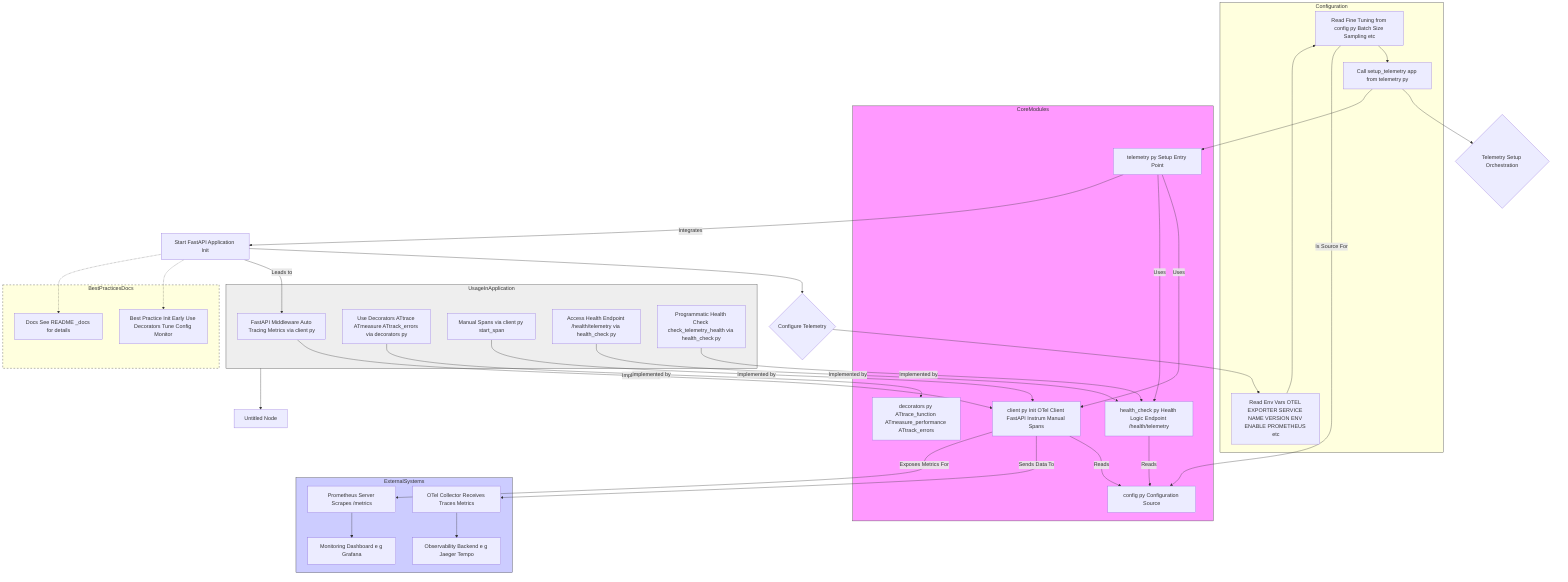 flowchart TD
 subgraph Configuration["Configuration"]
    direction TB
        B2["Read Fine Tuning from config py Batch Size Sampling etc"]
        B1["Read Env Vars OTEL EXPORTER SERVICE NAME VERSION ENV ENABLE PROMETHEUS etc"]
        C["Call setup_telemetry app from telemetry py"]
  end
 subgraph CoreModules["CoreModules"]
    direction TB
        E["telemetry py Setup Entry Point"]
        F["client py Init OTel Client FastAPI Instrum Manual Spans"]
        G["config py Configuration Source"]
        H["decorators py ATtrace_function ATmeasure_performance ATtrack_errors"]
        I["health_check py Health Logic Endpoint /health/telemetry"]
  end
 subgraph UsageInApplication["UsageInApplication"]
    direction TB
        J["FastAPI Middleware Auto Tracing Metrics via client py"]
        K["Use Decorators ATtrace ATmeasure ATtrack_errors via decorators py"]
        L["Manual Spans via client py start_span"]
        M["Access Health Endpoint /health/telemetry via health_check py"]
        N["Programmatic Health Check check_telemetry_health via health_check py"]
  end
 subgraph ExternalSystems["ExternalSystems"]
        O["OTel Collector Receives Traces Metrics"]
        P["Prometheus Server Scrapes /metrics"]
        Q["Observability Backend e g Jaeger Tempo"]
        R["Monitoring Dashboard e g Grafana"]
  end
 subgraph BestPracticesDocs["BestPracticesDocs"]
    direction TB
        S["Best Practice Init Early Use Decorators Tune Config Monitor"]
        T["Docs See README _docs for details"]
  end
    A["Start FastAPI Application Init"] --> B{"Configure Telemetry"}
    B1 --> B2
    B2 --> C
    B --> B1
    C --> D{"Telemetry Setup Orchestration"} & E
    E -- Uses --> F & I
    E -- Integrates --> A
    F -- Reads --> G
    I -- Reads --> G
    B2 -- Is Source For --> G
    A -- Leads to --> J
    J -- Implemented by --> F
    K -- Implemented by --> H
    L -- Implemented by --> F
    M -- Implemented by --> I
    N -- Implemented by --> I
    F -- Sends Data To --> O
    F -- Exposes Metrics For --> P
    O --> Q
    P --> R
    A -.-> S & T
    UsageInApplication --> n1["Untitled Node"]

    style CoreModules fill:#f9f,stroke:#333,stroke-width:1px
    style ExternalSystems fill:#ccf,stroke:#333,stroke-width:1px
    style UsageInApplication fill:#eee,stroke:#333,stroke-width:1px
    style Configuration fill:#lightyellow,stroke:#333,stroke-width:1px
    style BestPracticesDocs fill:#lightgrey,stroke:#333,stroke-width:1px,stroke-dasharray: 5 5